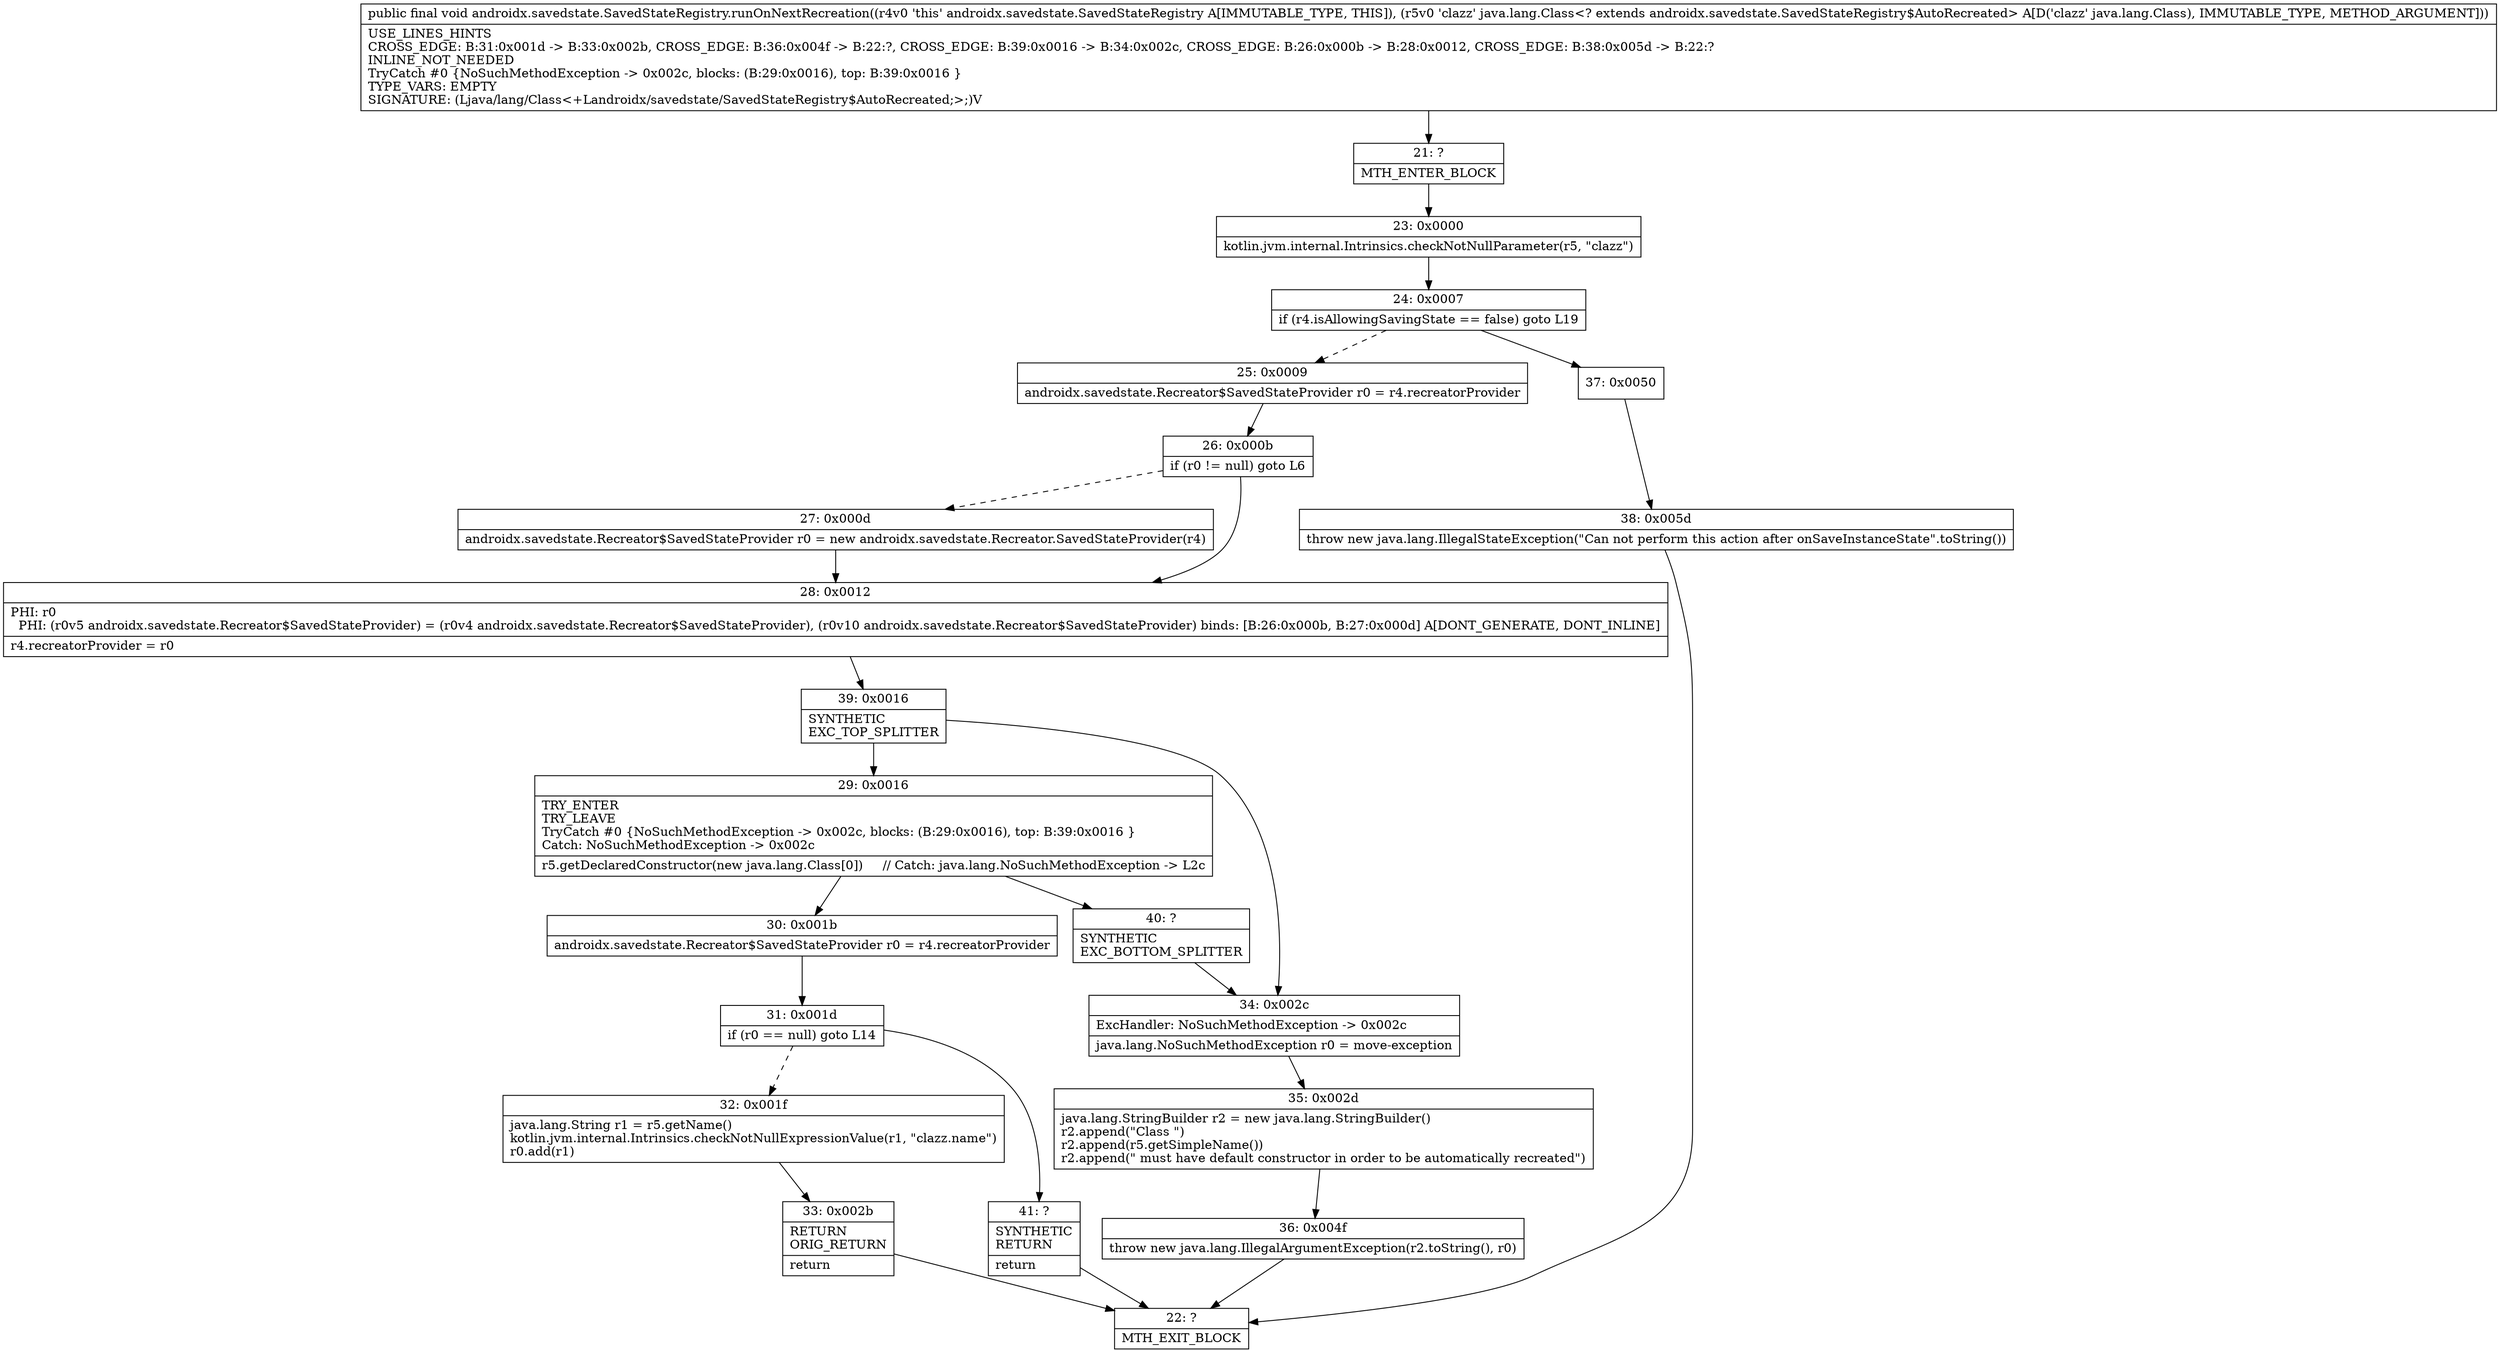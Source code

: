 digraph "CFG forandroidx.savedstate.SavedStateRegistry.runOnNextRecreation(Ljava\/lang\/Class;)V" {
Node_21 [shape=record,label="{21\:\ ?|MTH_ENTER_BLOCK\l}"];
Node_23 [shape=record,label="{23\:\ 0x0000|kotlin.jvm.internal.Intrinsics.checkNotNullParameter(r5, \"clazz\")\l}"];
Node_24 [shape=record,label="{24\:\ 0x0007|if (r4.isAllowingSavingState == false) goto L19\l}"];
Node_25 [shape=record,label="{25\:\ 0x0009|androidx.savedstate.Recreator$SavedStateProvider r0 = r4.recreatorProvider\l}"];
Node_26 [shape=record,label="{26\:\ 0x000b|if (r0 != null) goto L6\l}"];
Node_27 [shape=record,label="{27\:\ 0x000d|androidx.savedstate.Recreator$SavedStateProvider r0 = new androidx.savedstate.Recreator.SavedStateProvider(r4)\l}"];
Node_28 [shape=record,label="{28\:\ 0x0012|PHI: r0 \l  PHI: (r0v5 androidx.savedstate.Recreator$SavedStateProvider) = (r0v4 androidx.savedstate.Recreator$SavedStateProvider), (r0v10 androidx.savedstate.Recreator$SavedStateProvider) binds: [B:26:0x000b, B:27:0x000d] A[DONT_GENERATE, DONT_INLINE]\l|r4.recreatorProvider = r0\l}"];
Node_39 [shape=record,label="{39\:\ 0x0016|SYNTHETIC\lEXC_TOP_SPLITTER\l}"];
Node_29 [shape=record,label="{29\:\ 0x0016|TRY_ENTER\lTRY_LEAVE\lTryCatch #0 \{NoSuchMethodException \-\> 0x002c, blocks: (B:29:0x0016), top: B:39:0x0016 \}\lCatch: NoSuchMethodException \-\> 0x002c\l|r5.getDeclaredConstructor(new java.lang.Class[0])     \/\/ Catch: java.lang.NoSuchMethodException \-\> L2c\l}"];
Node_30 [shape=record,label="{30\:\ 0x001b|androidx.savedstate.Recreator$SavedStateProvider r0 = r4.recreatorProvider\l}"];
Node_31 [shape=record,label="{31\:\ 0x001d|if (r0 == null) goto L14\l}"];
Node_32 [shape=record,label="{32\:\ 0x001f|java.lang.String r1 = r5.getName()\lkotlin.jvm.internal.Intrinsics.checkNotNullExpressionValue(r1, \"clazz.name\")\lr0.add(r1)\l}"];
Node_33 [shape=record,label="{33\:\ 0x002b|RETURN\lORIG_RETURN\l|return\l}"];
Node_22 [shape=record,label="{22\:\ ?|MTH_EXIT_BLOCK\l}"];
Node_41 [shape=record,label="{41\:\ ?|SYNTHETIC\lRETURN\l|return\l}"];
Node_40 [shape=record,label="{40\:\ ?|SYNTHETIC\lEXC_BOTTOM_SPLITTER\l}"];
Node_34 [shape=record,label="{34\:\ 0x002c|ExcHandler: NoSuchMethodException \-\> 0x002c\l|java.lang.NoSuchMethodException r0 = move\-exception\l}"];
Node_35 [shape=record,label="{35\:\ 0x002d|java.lang.StringBuilder r2 = new java.lang.StringBuilder()\lr2.append(\"Class \")\lr2.append(r5.getSimpleName())\lr2.append(\" must have default constructor in order to be automatically recreated\")\l}"];
Node_36 [shape=record,label="{36\:\ 0x004f|throw new java.lang.IllegalArgumentException(r2.toString(), r0)\l}"];
Node_37 [shape=record,label="{37\:\ 0x0050}"];
Node_38 [shape=record,label="{38\:\ 0x005d|throw new java.lang.IllegalStateException(\"Can not perform this action after onSaveInstanceState\".toString())\l}"];
MethodNode[shape=record,label="{public final void androidx.savedstate.SavedStateRegistry.runOnNextRecreation((r4v0 'this' androidx.savedstate.SavedStateRegistry A[IMMUTABLE_TYPE, THIS]), (r5v0 'clazz' java.lang.Class\<? extends androidx.savedstate.SavedStateRegistry$AutoRecreated\> A[D('clazz' java.lang.Class), IMMUTABLE_TYPE, METHOD_ARGUMENT]))  | USE_LINES_HINTS\lCROSS_EDGE: B:31:0x001d \-\> B:33:0x002b, CROSS_EDGE: B:36:0x004f \-\> B:22:?, CROSS_EDGE: B:39:0x0016 \-\> B:34:0x002c, CROSS_EDGE: B:26:0x000b \-\> B:28:0x0012, CROSS_EDGE: B:38:0x005d \-\> B:22:?\lINLINE_NOT_NEEDED\lTryCatch #0 \{NoSuchMethodException \-\> 0x002c, blocks: (B:29:0x0016), top: B:39:0x0016 \}\lTYPE_VARS: EMPTY\lSIGNATURE: (Ljava\/lang\/Class\<+Landroidx\/savedstate\/SavedStateRegistry$AutoRecreated;\>;)V\l}"];
MethodNode -> Node_21;Node_21 -> Node_23;
Node_23 -> Node_24;
Node_24 -> Node_25[style=dashed];
Node_24 -> Node_37;
Node_25 -> Node_26;
Node_26 -> Node_27[style=dashed];
Node_26 -> Node_28;
Node_27 -> Node_28;
Node_28 -> Node_39;
Node_39 -> Node_29;
Node_39 -> Node_34;
Node_29 -> Node_30;
Node_29 -> Node_40;
Node_30 -> Node_31;
Node_31 -> Node_32[style=dashed];
Node_31 -> Node_41;
Node_32 -> Node_33;
Node_33 -> Node_22;
Node_41 -> Node_22;
Node_40 -> Node_34;
Node_34 -> Node_35;
Node_35 -> Node_36;
Node_36 -> Node_22;
Node_37 -> Node_38;
Node_38 -> Node_22;
}

